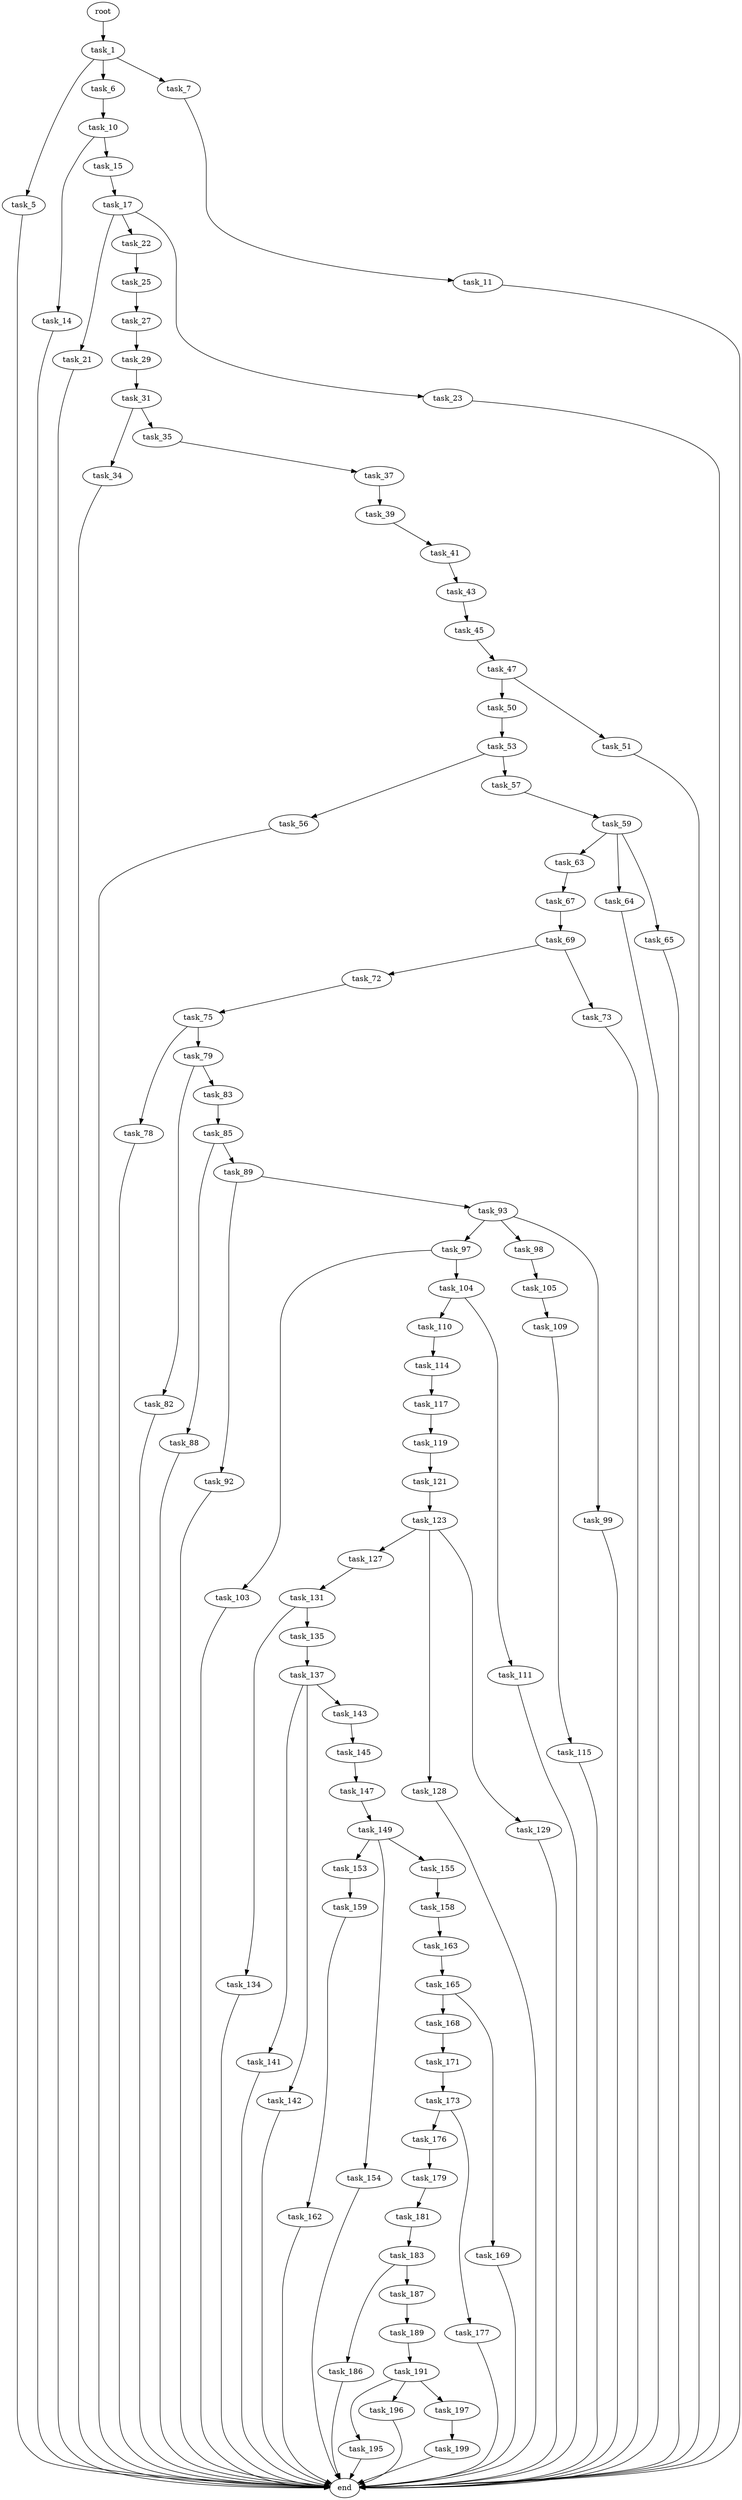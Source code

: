 digraph G {
  root [size="0.000000"];
  task_1 [size="344166473088.000000"];
  task_5 [size="549755813888.000000"];
  task_6 [size="140947766025.000000"];
  task_7 [size="20204989335.000000"];
  end [size="0.000000"];
  task_10 [size="782757789696.000000"];
  task_11 [size="5519489116.000000"];
  task_14 [size="1242371432334.000000"];
  task_15 [size="28991029248.000000"];
  task_17 [size="232623241864.000000"];
  task_21 [size="4338598636.000000"];
  task_22 [size="74184264948.000000"];
  task_23 [size="33238825491.000000"];
  task_25 [size="782757789696.000000"];
  task_27 [size="28991029248.000000"];
  task_29 [size="8241369798.000000"];
  task_31 [size="6393765807.000000"];
  task_34 [size="638825878064.000000"];
  task_35 [size="602610602143.000000"];
  task_37 [size="4912947106.000000"];
  task_39 [size="8589934592.000000"];
  task_41 [size="1073741824000.000000"];
  task_43 [size="134217728000.000000"];
  task_45 [size="19831321917.000000"];
  task_47 [size="315087984006.000000"];
  task_50 [size="6902956661.000000"];
  task_51 [size="5097625708.000000"];
  task_53 [size="663191121072.000000"];
  task_56 [size="15768403269.000000"];
  task_57 [size="231928233984.000000"];
  task_59 [size="411283436171.000000"];
  task_63 [size="2785153643.000000"];
  task_64 [size="9946643270.000000"];
  task_65 [size="245556643520.000000"];
  task_67 [size="28991029248.000000"];
  task_69 [size="22730193379.000000"];
  task_72 [size="2155832895.000000"];
  task_73 [size="25726984837.000000"];
  task_75 [size="17706995171.000000"];
  task_78 [size="27946342795.000000"];
  task_79 [size="302396450867.000000"];
  task_82 [size="8075645882.000000"];
  task_83 [size="1073741824000.000000"];
  task_85 [size="1073741824000.000000"];
  task_88 [size="231928233984.000000"];
  task_89 [size="231928233984.000000"];
  task_92 [size="61928904063.000000"];
  task_93 [size="589459309813.000000"];
  task_97 [size="42817574751.000000"];
  task_98 [size="186991655532.000000"];
  task_99 [size="595449329233.000000"];
  task_103 [size="25346475750.000000"];
  task_104 [size="1073741824000.000000"];
  task_105 [size="193795382555.000000"];
  task_110 [size="231928233984.000000"];
  task_111 [size="69540789270.000000"];
  task_109 [size="134217728000.000000"];
  task_115 [size="325201951100.000000"];
  task_114 [size="2561093709.000000"];
  task_117 [size="231928233984.000000"];
  task_119 [size="3873993022.000000"];
  task_121 [size="3459213854.000000"];
  task_123 [size="5133402992.000000"];
  task_127 [size="149661314988.000000"];
  task_128 [size="8589934592.000000"];
  task_129 [size="384537768628.000000"];
  task_131 [size="549755813888.000000"];
  task_134 [size="8589934592.000000"];
  task_135 [size="1140089894.000000"];
  task_137 [size="30820222804.000000"];
  task_141 [size="1881797775.000000"];
  task_142 [size="549755813888.000000"];
  task_143 [size="135573794396.000000"];
  task_145 [size="134217728000.000000"];
  task_147 [size="6490413294.000000"];
  task_149 [size="1772470713.000000"];
  task_153 [size="549755813888.000000"];
  task_154 [size="7798360070.000000"];
  task_155 [size="8589934592.000000"];
  task_159 [size="10532736880.000000"];
  task_158 [size="231928233984.000000"];
  task_163 [size="18356945304.000000"];
  task_162 [size="222273907509.000000"];
  task_165 [size="134217728000.000000"];
  task_168 [size="173882977502.000000"];
  task_169 [size="1073741824000.000000"];
  task_171 [size="549755813888.000000"];
  task_173 [size="39137479926.000000"];
  task_176 [size="57099430706.000000"];
  task_177 [size="757104288.000000"];
  task_179 [size="12384722869.000000"];
  task_181 [size="1926070106.000000"];
  task_183 [size="7091805516.000000"];
  task_186 [size="1073741824000.000000"];
  task_187 [size="49917891264.000000"];
  task_189 [size="223320214603.000000"];
  task_191 [size="8589934592.000000"];
  task_195 [size="549755813888.000000"];
  task_196 [size="513868344473.000000"];
  task_197 [size="1073741824000.000000"];
  task_199 [size="8226228131.000000"];

  root -> task_1 [size="1.000000"];
  task_1 -> task_5 [size="301989888.000000"];
  task_1 -> task_6 [size="301989888.000000"];
  task_1 -> task_7 [size="301989888.000000"];
  task_5 -> end [size="1.000000"];
  task_6 -> task_10 [size="301989888.000000"];
  task_7 -> task_11 [size="411041792.000000"];
  task_10 -> task_14 [size="679477248.000000"];
  task_10 -> task_15 [size="679477248.000000"];
  task_11 -> end [size="1.000000"];
  task_14 -> end [size="1.000000"];
  task_15 -> task_17 [size="75497472.000000"];
  task_17 -> task_21 [size="536870912.000000"];
  task_17 -> task_22 [size="536870912.000000"];
  task_17 -> task_23 [size="536870912.000000"];
  task_21 -> end [size="1.000000"];
  task_22 -> task_25 [size="134217728.000000"];
  task_23 -> end [size="1.000000"];
  task_25 -> task_27 [size="679477248.000000"];
  task_27 -> task_29 [size="75497472.000000"];
  task_29 -> task_31 [size="536870912.000000"];
  task_31 -> task_34 [size="33554432.000000"];
  task_31 -> task_35 [size="33554432.000000"];
  task_34 -> end [size="1.000000"];
  task_35 -> task_37 [size="411041792.000000"];
  task_37 -> task_39 [size="536870912.000000"];
  task_39 -> task_41 [size="33554432.000000"];
  task_41 -> task_43 [size="838860800.000000"];
  task_43 -> task_45 [size="209715200.000000"];
  task_45 -> task_47 [size="75497472.000000"];
  task_47 -> task_50 [size="209715200.000000"];
  task_47 -> task_51 [size="209715200.000000"];
  task_50 -> task_53 [size="209715200.000000"];
  task_51 -> end [size="1.000000"];
  task_53 -> task_56 [size="411041792.000000"];
  task_53 -> task_57 [size="411041792.000000"];
  task_56 -> end [size="1.000000"];
  task_57 -> task_59 [size="301989888.000000"];
  task_59 -> task_63 [size="411041792.000000"];
  task_59 -> task_64 [size="411041792.000000"];
  task_59 -> task_65 [size="411041792.000000"];
  task_63 -> task_67 [size="75497472.000000"];
  task_64 -> end [size="1.000000"];
  task_65 -> end [size="1.000000"];
  task_67 -> task_69 [size="75497472.000000"];
  task_69 -> task_72 [size="679477248.000000"];
  task_69 -> task_73 [size="679477248.000000"];
  task_72 -> task_75 [size="75497472.000000"];
  task_73 -> end [size="1.000000"];
  task_75 -> task_78 [size="301989888.000000"];
  task_75 -> task_79 [size="301989888.000000"];
  task_78 -> end [size="1.000000"];
  task_79 -> task_82 [size="679477248.000000"];
  task_79 -> task_83 [size="679477248.000000"];
  task_82 -> end [size="1.000000"];
  task_83 -> task_85 [size="838860800.000000"];
  task_85 -> task_88 [size="838860800.000000"];
  task_85 -> task_89 [size="838860800.000000"];
  task_88 -> end [size="1.000000"];
  task_89 -> task_92 [size="301989888.000000"];
  task_89 -> task_93 [size="301989888.000000"];
  task_92 -> end [size="1.000000"];
  task_93 -> task_97 [size="679477248.000000"];
  task_93 -> task_98 [size="679477248.000000"];
  task_93 -> task_99 [size="679477248.000000"];
  task_97 -> task_103 [size="679477248.000000"];
  task_97 -> task_104 [size="679477248.000000"];
  task_98 -> task_105 [size="134217728.000000"];
  task_99 -> end [size="1.000000"];
  task_103 -> end [size="1.000000"];
  task_104 -> task_110 [size="838860800.000000"];
  task_104 -> task_111 [size="838860800.000000"];
  task_105 -> task_109 [size="838860800.000000"];
  task_110 -> task_114 [size="301989888.000000"];
  task_111 -> end [size="1.000000"];
  task_109 -> task_115 [size="209715200.000000"];
  task_115 -> end [size="1.000000"];
  task_114 -> task_117 [size="75497472.000000"];
  task_117 -> task_119 [size="301989888.000000"];
  task_119 -> task_121 [size="134217728.000000"];
  task_121 -> task_123 [size="134217728.000000"];
  task_123 -> task_127 [size="209715200.000000"];
  task_123 -> task_128 [size="209715200.000000"];
  task_123 -> task_129 [size="209715200.000000"];
  task_127 -> task_131 [size="134217728.000000"];
  task_128 -> end [size="1.000000"];
  task_129 -> end [size="1.000000"];
  task_131 -> task_134 [size="536870912.000000"];
  task_131 -> task_135 [size="536870912.000000"];
  task_134 -> end [size="1.000000"];
  task_135 -> task_137 [size="33554432.000000"];
  task_137 -> task_141 [size="33554432.000000"];
  task_137 -> task_142 [size="33554432.000000"];
  task_137 -> task_143 [size="33554432.000000"];
  task_141 -> end [size="1.000000"];
  task_142 -> end [size="1.000000"];
  task_143 -> task_145 [size="301989888.000000"];
  task_145 -> task_147 [size="209715200.000000"];
  task_147 -> task_149 [size="134217728.000000"];
  task_149 -> task_153 [size="33554432.000000"];
  task_149 -> task_154 [size="33554432.000000"];
  task_149 -> task_155 [size="33554432.000000"];
  task_153 -> task_159 [size="536870912.000000"];
  task_154 -> end [size="1.000000"];
  task_155 -> task_158 [size="33554432.000000"];
  task_159 -> task_162 [size="209715200.000000"];
  task_158 -> task_163 [size="301989888.000000"];
  task_163 -> task_165 [size="33554432.000000"];
  task_162 -> end [size="1.000000"];
  task_165 -> task_168 [size="209715200.000000"];
  task_165 -> task_169 [size="209715200.000000"];
  task_168 -> task_171 [size="679477248.000000"];
  task_169 -> end [size="1.000000"];
  task_171 -> task_173 [size="536870912.000000"];
  task_173 -> task_176 [size="33554432.000000"];
  task_173 -> task_177 [size="33554432.000000"];
  task_176 -> task_179 [size="75497472.000000"];
  task_177 -> end [size="1.000000"];
  task_179 -> task_181 [size="411041792.000000"];
  task_181 -> task_183 [size="33554432.000000"];
  task_183 -> task_186 [size="209715200.000000"];
  task_183 -> task_187 [size="209715200.000000"];
  task_186 -> end [size="1.000000"];
  task_187 -> task_189 [size="134217728.000000"];
  task_189 -> task_191 [size="301989888.000000"];
  task_191 -> task_195 [size="33554432.000000"];
  task_191 -> task_196 [size="33554432.000000"];
  task_191 -> task_197 [size="33554432.000000"];
  task_195 -> end [size="1.000000"];
  task_196 -> end [size="1.000000"];
  task_197 -> task_199 [size="838860800.000000"];
  task_199 -> end [size="1.000000"];
}
